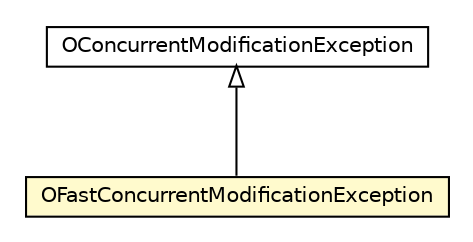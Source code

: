 #!/usr/local/bin/dot
#
# Class diagram 
# Generated by UMLGraph version R5_6-24-gf6e263 (http://www.umlgraph.org/)
#

digraph G {
	edge [fontname="Helvetica",fontsize=10,labelfontname="Helvetica",labelfontsize=10];
	node [fontname="Helvetica",fontsize=10,shape=plaintext];
	nodesep=0.25;
	ranksep=0.5;
	// com.orientechnologies.orient.core.exception.OFastConcurrentModificationException
	c3305826 [label=<<table title="com.orientechnologies.orient.core.exception.OFastConcurrentModificationException" border="0" cellborder="1" cellspacing="0" cellpadding="2" port="p" bgcolor="lemonChiffon" href="./OFastConcurrentModificationException.html">
		<tr><td><table border="0" cellspacing="0" cellpadding="1">
<tr><td align="center" balign="center"> OFastConcurrentModificationException </td></tr>
		</table></td></tr>
		</table>>, URL="./OFastConcurrentModificationException.html", fontname="Helvetica", fontcolor="black", fontsize=10.0];
	// com.orientechnologies.orient.core.exception.OConcurrentModificationException
	c3305828 [label=<<table title="com.orientechnologies.orient.core.exception.OConcurrentModificationException" border="0" cellborder="1" cellspacing="0" cellpadding="2" port="p" href="./OConcurrentModificationException.html">
		<tr><td><table border="0" cellspacing="0" cellpadding="1">
<tr><td align="center" balign="center"> OConcurrentModificationException </td></tr>
		</table></td></tr>
		</table>>, URL="./OConcurrentModificationException.html", fontname="Helvetica", fontcolor="black", fontsize=10.0];
	//com.orientechnologies.orient.core.exception.OFastConcurrentModificationException extends com.orientechnologies.orient.core.exception.OConcurrentModificationException
	c3305828:p -> c3305826:p [dir=back,arrowtail=empty];
}

